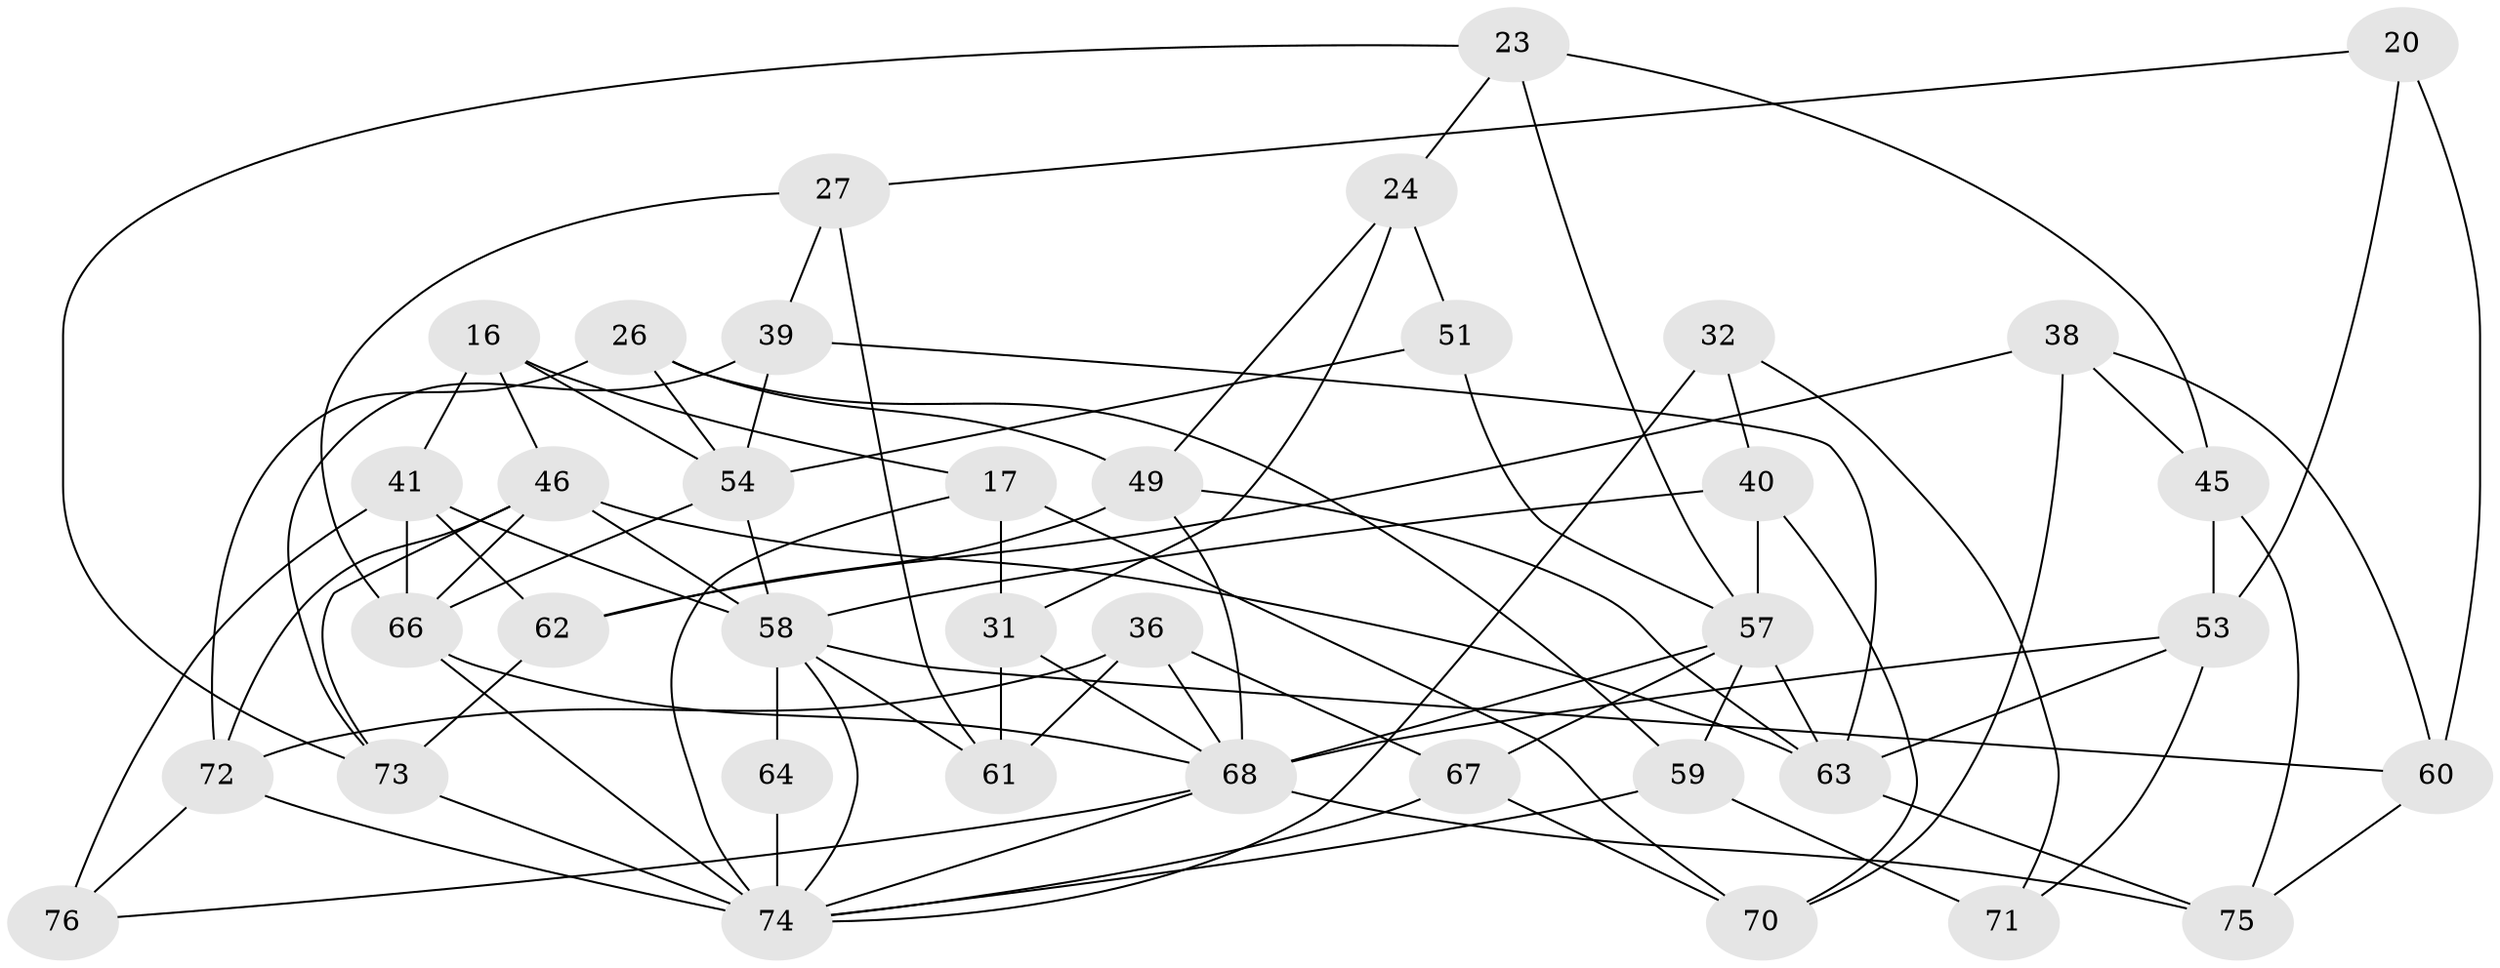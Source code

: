 // original degree distribution, {4: 1.0}
// Generated by graph-tools (version 1.1) at 2025/58/03/09/25 04:58:00]
// undirected, 38 vertices, 88 edges
graph export_dot {
graph [start="1"]
  node [color=gray90,style=filled];
  16 [super="+1"];
  17 [super="+14"];
  20;
  23;
  24 [super="+4"];
  26;
  27;
  31;
  32;
  36;
  38;
  39;
  40;
  41 [super="+22+3"];
  45;
  46 [super="+28"];
  49 [super="+33"];
  51 [super="+18"];
  53 [super="+29+34"];
  54 [super="+47+43"];
  57 [super="+6+10+13+52"];
  58 [super="+42"];
  59 [super="+44"];
  60;
  61;
  62;
  63 [super="+12+21"];
  64;
  66 [super="+48"];
  67;
  68 [super="+50+55"];
  70;
  71;
  72 [super="+65"];
  73 [super="+69"];
  74 [super="+5+37+56"];
  75;
  76;
  16 -- 17 [weight=2];
  16 -- 46;
  16 -- 41 [weight=2];
  16 -- 54;
  17 -- 74 [weight=2];
  17 -- 70;
  17 -- 31;
  20 -- 60;
  20 -- 27;
  20 -- 53 [weight=2];
  23 -- 73;
  23 -- 45;
  23 -- 24;
  23 -- 57;
  24 -- 51 [weight=2];
  24 -- 31;
  24 -- 49 [weight=2];
  26 -- 72;
  26 -- 59;
  26 -- 49;
  26 -- 54;
  27 -- 39;
  27 -- 61;
  27 -- 66;
  31 -- 61;
  31 -- 68;
  32 -- 40;
  32 -- 71;
  32 -- 74 [weight=2];
  36 -- 67;
  36 -- 61;
  36 -- 72;
  36 -- 68;
  38 -- 70;
  38 -- 60;
  38 -- 45;
  38 -- 62;
  39 -- 73;
  39 -- 63;
  39 -- 54;
  40 -- 70;
  40 -- 57;
  40 -- 58;
  41 -- 76 [weight=2];
  41 -- 66 [weight=2];
  41 -- 62;
  41 -- 58;
  45 -- 75;
  45 -- 53;
  46 -- 72 [weight=2];
  46 -- 58 [weight=2];
  46 -- 66;
  46 -- 73;
  46 -- 63;
  49 -- 62;
  49 -- 63;
  49 -- 68;
  51 -- 54 [weight=2];
  51 -- 57 [weight=2];
  53 -- 68 [weight=4];
  53 -- 71;
  53 -- 63 [weight=2];
  54 -- 66 [weight=2];
  54 -- 58;
  57 -- 68 [weight=3];
  57 -- 59 [weight=2];
  57 -- 67;
  57 -- 63 [weight=2];
  58 -- 64 [weight=2];
  58 -- 61;
  58 -- 74;
  58 -- 60;
  59 -- 71 [weight=2];
  59 -- 74;
  60 -- 75;
  62 -- 73;
  63 -- 75;
  64 -- 74 [weight=2];
  66 -- 68;
  66 -- 74;
  67 -- 70;
  67 -- 74;
  68 -- 75;
  68 -- 74;
  68 -- 76;
  72 -- 74;
  72 -- 76;
  73 -- 74 [weight=2];
}
